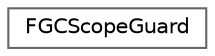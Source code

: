 digraph "Graphical Class Hierarchy"
{
 // INTERACTIVE_SVG=YES
 // LATEX_PDF_SIZE
  bgcolor="transparent";
  edge [fontname=Helvetica,fontsize=10,labelfontname=Helvetica,labelfontsize=10];
  node [fontname=Helvetica,fontsize=10,shape=box,height=0.2,width=0.4];
  rankdir="LR";
  Node0 [id="Node000000",label="FGCScopeGuard",height=0.2,width=0.4,color="grey40", fillcolor="white", style="filled",URL="$db/d9a/classFGCScopeGuard.html",tooltip="Prevent GC from running in the current scope."];
}
